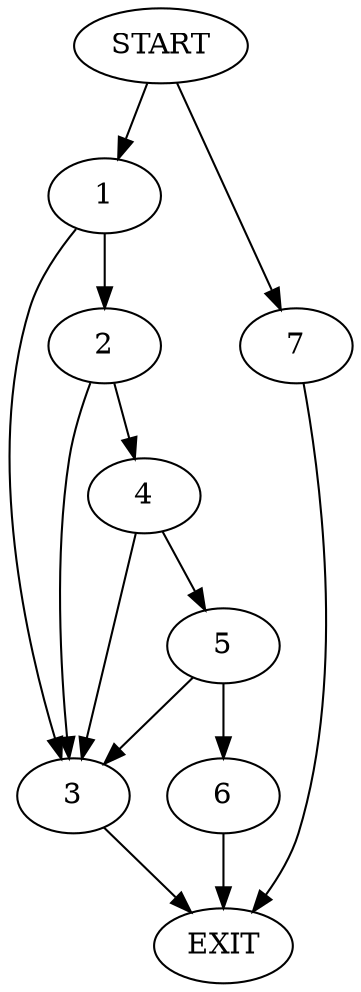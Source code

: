 digraph {
0 [label="START"]
8 [label="EXIT"]
0 -> 1
1 -> 2
1 -> 3
3 -> 8
2 -> 3
2 -> 4
4 -> 5
4 -> 3
5 -> 6
5 -> 3
6 -> 8
0 -> 7
7 -> 8
}

